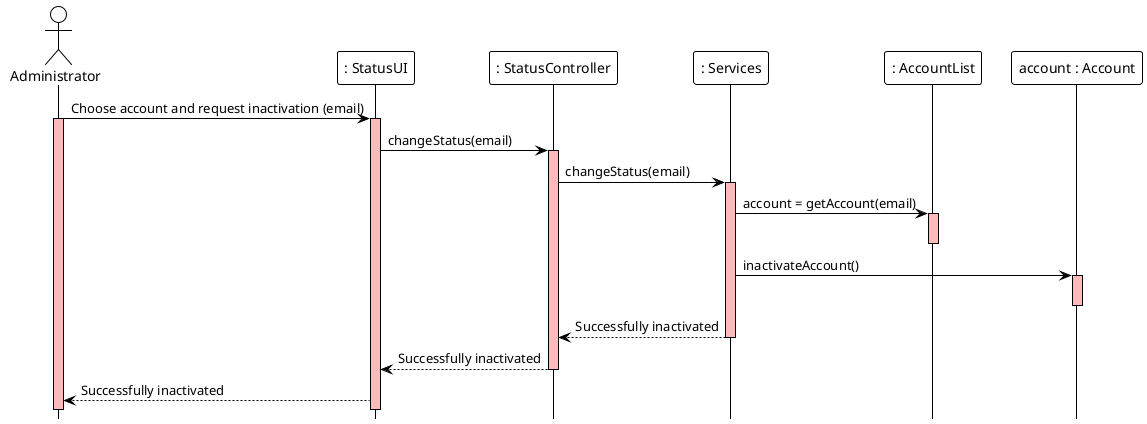 @startuml
!theme plain
hide footbox

actor Administrator  as Administrator #white
participant ": StatusUI" as UI #white
participant ": StatusController" as Controller #white
participant ": Services" as Services #white
participant ": AccountList" as AccountList #white
participant "account : Account" as Account #white

'Administrator ->  Controller : 1.Choose account and request inactivation
Administrator ->  UI : Choose account and request inactivation (email)
activate UI #FFBBBB
'activate Controller #FFBBBB
activate Administrator #FFBBBB
UI -> Controller: changeStatus(email)
activate Controller #FFBBBB
Controller -> Services: changeStatus(email)
activate Services #FFBBBB
Services -> AccountList: account = getAccount(email)
activate AccountList #FFBBBB
deactivate AccountList
Services -> Account: inactivateAccount()
activate Account #FFBBBB
deactivate Account
Services --> Controller : Successfully inactivated
deactivate Services
Controller --> UI : Successfully inactivated
deactivate Controller
UI --> Administrator: Successfully inactivated
@enduml